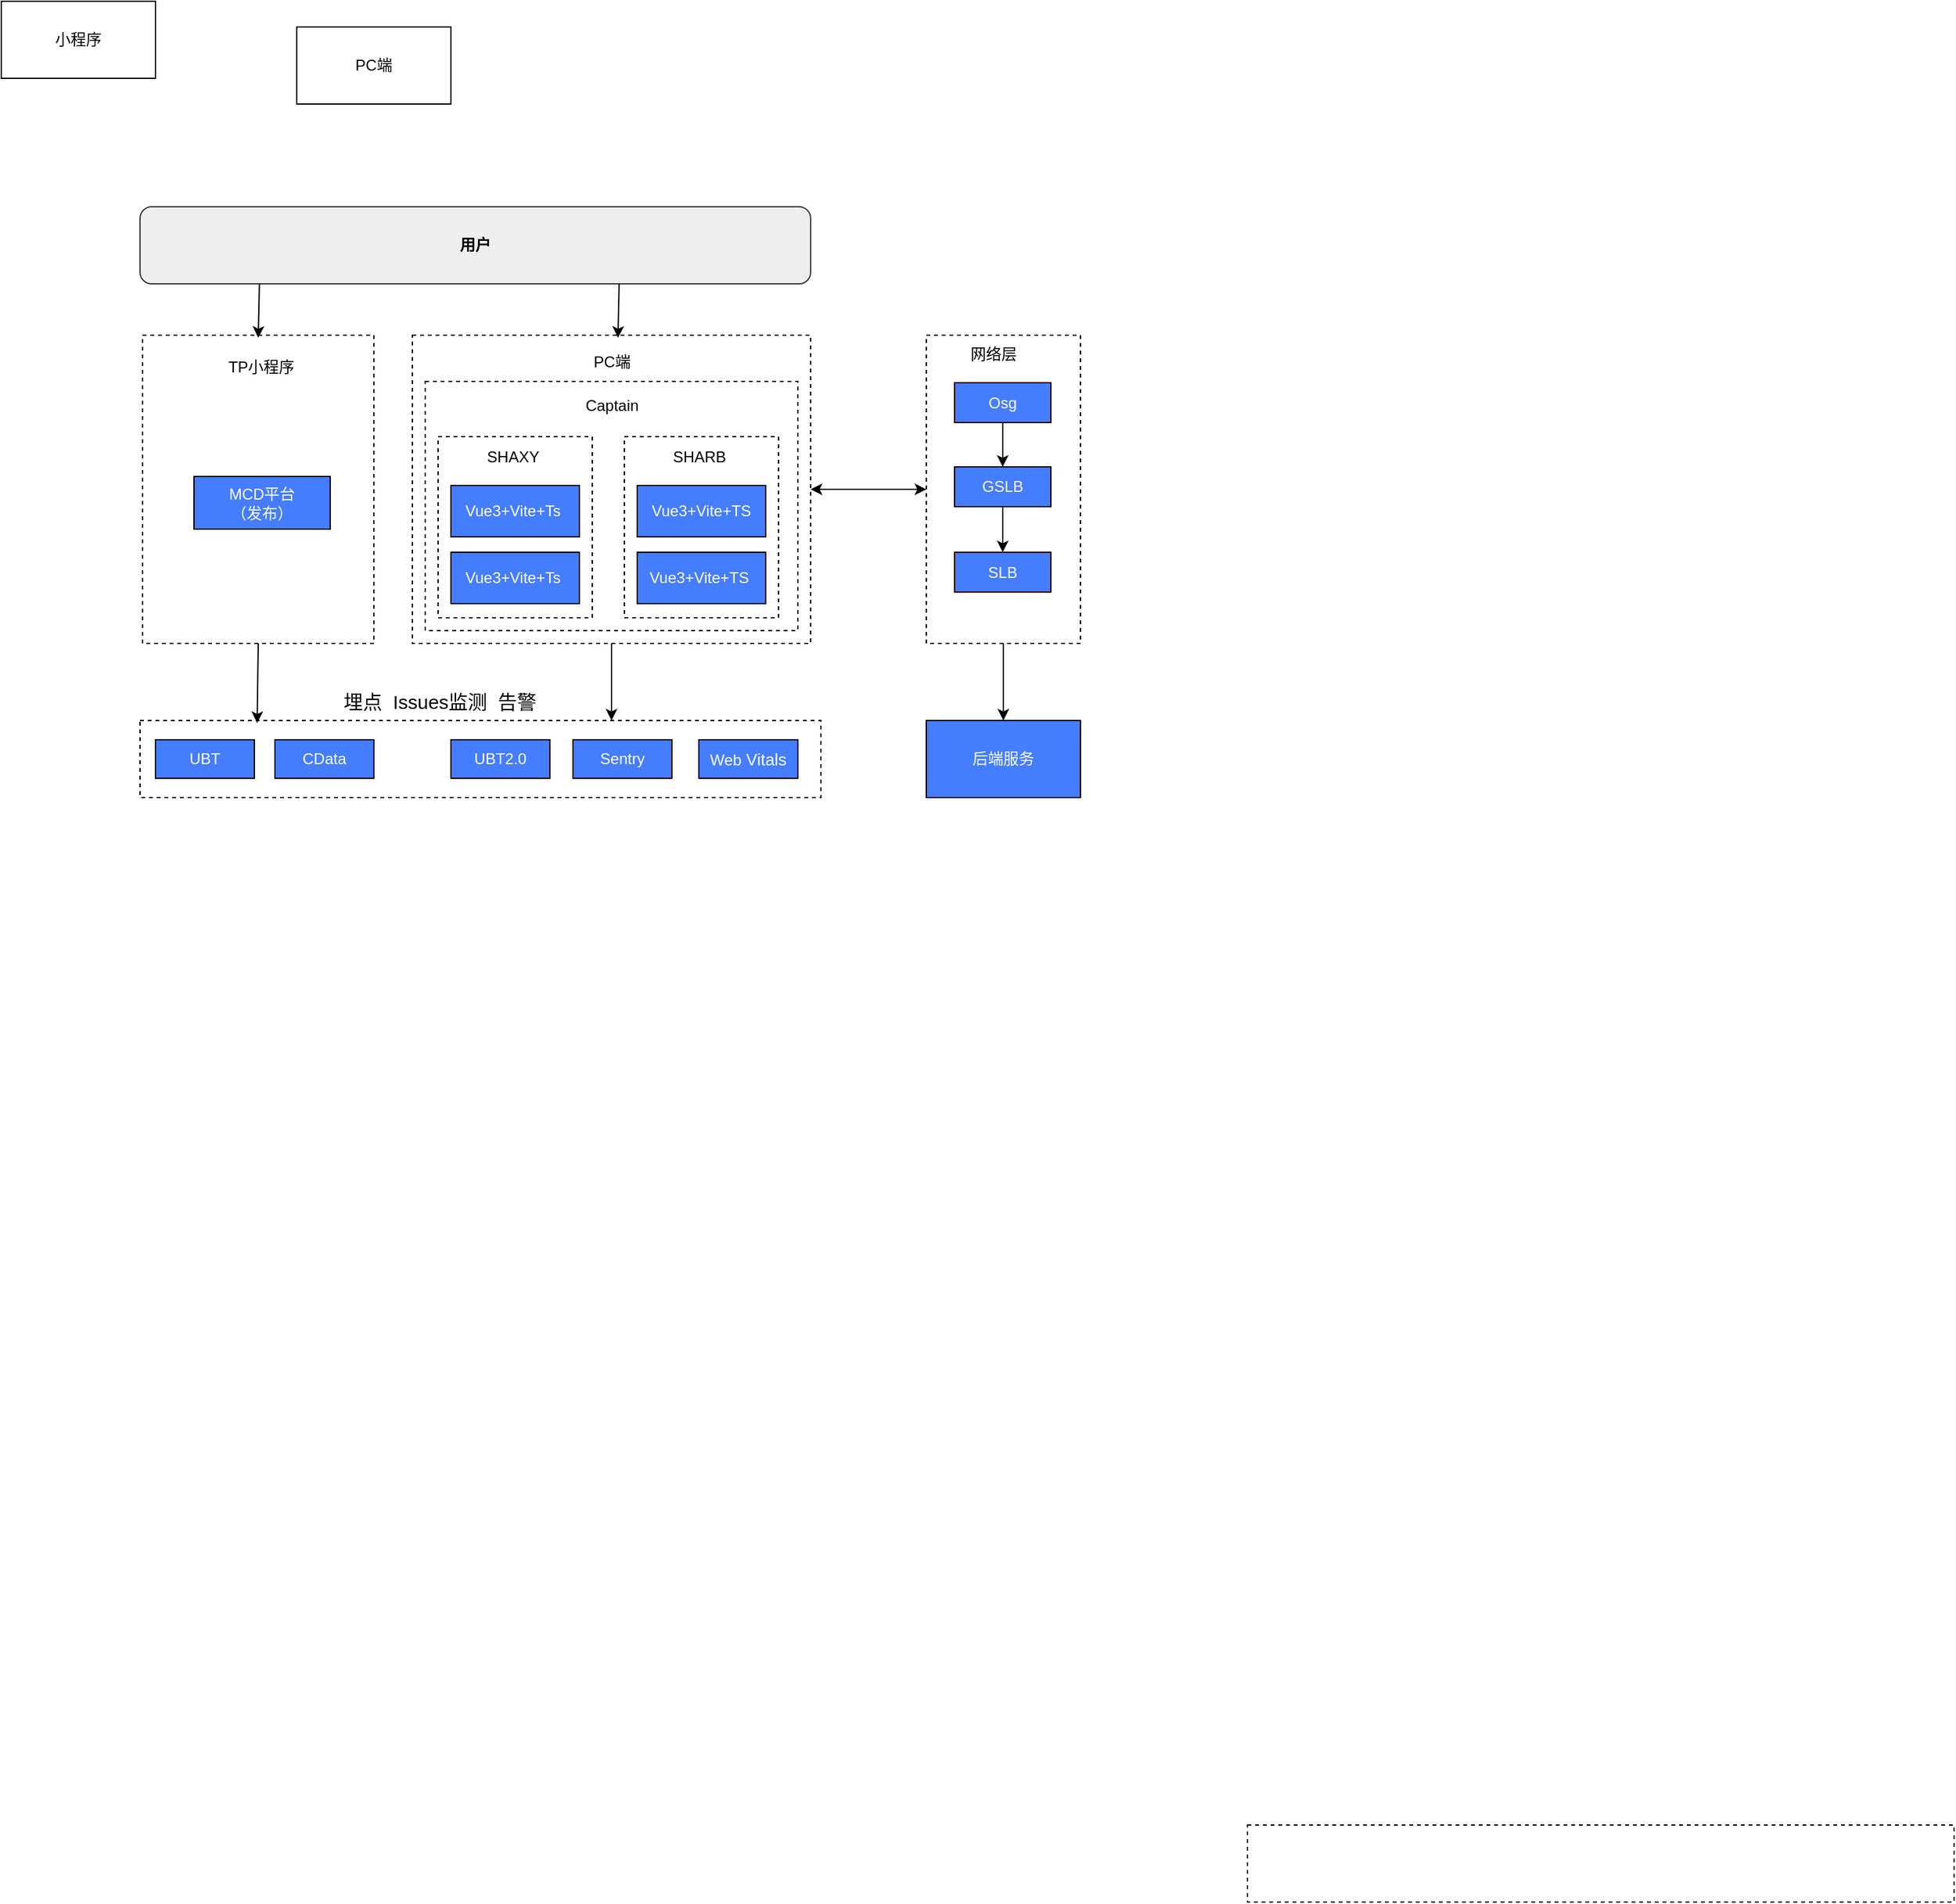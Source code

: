 <mxfile version="21.3.0" type="github">
  <diagram name="第 1 页" id="gq8h_cBBCiNNF4cJcSeH">
    <mxGraphModel dx="1434" dy="764" grid="0" gridSize="10" guides="1" tooltips="1" connect="1" arrows="1" fold="1" page="0" pageScale="1" pageWidth="827" pageHeight="1169" math="0" shadow="0">
      <root>
        <mxCell id="0" />
        <mxCell id="1" parent="0" />
        <mxCell id="z_tKccCH5HloPEAsQqPN-2" value="小程序" style="rounded=0;whiteSpace=wrap;html=1;" vertex="1" parent="1">
          <mxGeometry x="80" y="70" width="120" height="60" as="geometry" />
        </mxCell>
        <mxCell id="z_tKccCH5HloPEAsQqPN-3" value="PC端" style="rounded=0;whiteSpace=wrap;html=1;" vertex="1" parent="1">
          <mxGeometry x="310" y="90" width="120" height="60" as="geometry" />
        </mxCell>
        <mxCell id="z_tKccCH5HloPEAsQqPN-5" value="" style="rounded=0;whiteSpace=wrap;html=1;dashed=1;fillColor=none;" vertex="1" parent="1">
          <mxGeometry x="190" y="330" width="180" height="240" as="geometry" />
        </mxCell>
        <mxCell id="z_tKccCH5HloPEAsQqPN-4" value="&lt;font color=&quot;#ffffff&quot;&gt;MCD平台&lt;br&gt;（发布）&lt;br&gt;&lt;/font&gt;" style="rounded=0;whiteSpace=wrap;html=1;fillColor=#457DFF;" vertex="1" parent="1">
          <mxGeometry x="230" y="440" width="106" height="41" as="geometry" />
        </mxCell>
        <mxCell id="z_tKccCH5HloPEAsQqPN-6" value="TP小程序" style="text;html=1;align=center;verticalAlign=middle;resizable=0;points=[];autosize=1;strokeColor=none;fillColor=none;" vertex="1" parent="1">
          <mxGeometry x="241.5" y="340" width="80" height="30" as="geometry" />
        </mxCell>
        <mxCell id="z_tKccCH5HloPEAsQqPN-7" value="" style="rounded=0;whiteSpace=wrap;html=1;dashed=1;fillColor=none;" vertex="1" parent="1">
          <mxGeometry x="400" y="330" width="310" height="240" as="geometry" />
        </mxCell>
        <mxCell id="z_tKccCH5HloPEAsQqPN-9" value="PC端" style="text;html=1;align=center;verticalAlign=middle;resizable=0;points=[];autosize=1;strokeColor=none;fillColor=none;" vertex="1" parent="1">
          <mxGeometry x="525" y="336" width="60" height="30" as="geometry" />
        </mxCell>
        <mxCell id="z_tKccCH5HloPEAsQqPN-10" value="" style="rounded=0;whiteSpace=wrap;html=1;fillColor=none;dashed=1;" vertex="1" parent="1">
          <mxGeometry x="410" y="366" width="290" height="194" as="geometry" />
        </mxCell>
        <mxCell id="z_tKccCH5HloPEAsQqPN-11" value="Captain" style="text;html=1;align=center;verticalAlign=middle;resizable=0;points=[];autosize=1;strokeColor=none;fillColor=none;" vertex="1" parent="1">
          <mxGeometry x="520" y="370" width="70" height="30" as="geometry" />
        </mxCell>
        <mxCell id="z_tKccCH5HloPEAsQqPN-12" value="" style="whiteSpace=wrap;html=1;dashed=1;fillColor=none;" vertex="1" parent="1">
          <mxGeometry x="420" y="409" width="120" height="141" as="geometry" />
        </mxCell>
        <mxCell id="z_tKccCH5HloPEAsQqPN-13" value="SHAXY" style="text;html=1;align=center;verticalAlign=middle;resizable=0;points=[];autosize=1;strokeColor=none;fillColor=none;" vertex="1" parent="1">
          <mxGeometry x="443" y="410" width="70" height="30" as="geometry" />
        </mxCell>
        <mxCell id="z_tKccCH5HloPEAsQqPN-15" value="&lt;font color=&quot;#ffffff&quot;&gt;Vue3+Vite+Ts&amp;nbsp;&lt;/font&gt;" style="rounded=0;whiteSpace=wrap;html=1;fillColor=#457DFF;" vertex="1" parent="1">
          <mxGeometry x="430" y="447" width="100" height="40" as="geometry" />
        </mxCell>
        <mxCell id="z_tKccCH5HloPEAsQqPN-16" value="&lt;font color=&quot;#ffffff&quot;&gt;Vue3+Vite+Ts&amp;nbsp;&lt;/font&gt;" style="rounded=0;whiteSpace=wrap;html=1;fillColor=#457DFF;" vertex="1" parent="1">
          <mxGeometry x="430" y="499" width="100" height="40" as="geometry" />
        </mxCell>
        <mxCell id="z_tKccCH5HloPEAsQqPN-17" value="" style="whiteSpace=wrap;html=1;dashed=1;fillColor=none;" vertex="1" parent="1">
          <mxGeometry x="565" y="409" width="120" height="141" as="geometry" />
        </mxCell>
        <mxCell id="z_tKccCH5HloPEAsQqPN-18" value="SHARB" style="text;html=1;align=center;verticalAlign=middle;resizable=0;points=[];autosize=1;strokeColor=none;fillColor=none;" vertex="1" parent="1">
          <mxGeometry x="588" y="410" width="70" height="30" as="geometry" />
        </mxCell>
        <mxCell id="z_tKccCH5HloPEAsQqPN-19" value="&lt;font color=&quot;#ffffff&quot;&gt;Vue3+Vite+TS&lt;/font&gt;" style="rounded=0;whiteSpace=wrap;html=1;fillColor=#457DFF;" vertex="1" parent="1">
          <mxGeometry x="575" y="447" width="100" height="40" as="geometry" />
        </mxCell>
        <mxCell id="z_tKccCH5HloPEAsQqPN-20" value="&lt;font color=&quot;#ffffff&quot;&gt;Vue3+Vite+TS&amp;nbsp;&lt;/font&gt;" style="rounded=0;whiteSpace=wrap;html=1;fillColor=#457DFF;" vertex="1" parent="1">
          <mxGeometry x="575" y="499" width="100" height="40" as="geometry" />
        </mxCell>
        <mxCell id="z_tKccCH5HloPEAsQqPN-25" value="" style="rounded=0;whiteSpace=wrap;html=1;dashed=1;" vertex="1" parent="1">
          <mxGeometry x="1050" y="1490" width="550" height="60" as="geometry" />
        </mxCell>
        <mxCell id="z_tKccCH5HloPEAsQqPN-26" value="" style="endArrow=classic;html=1;rounded=0;exitX=0.5;exitY=1;exitDx=0;exitDy=0;entryX=0.172;entryY=0.033;entryDx=0;entryDy=0;entryPerimeter=0;" edge="1" parent="1" source="z_tKccCH5HloPEAsQqPN-5" target="z_tKccCH5HloPEAsQqPN-27">
          <mxGeometry width="50" height="50" relative="1" as="geometry">
            <mxPoint x="390" y="440" as="sourcePoint" />
            <mxPoint x="250" y="650" as="targetPoint" />
          </mxGeometry>
        </mxCell>
        <mxCell id="z_tKccCH5HloPEAsQqPN-27" value="" style="rounded=0;whiteSpace=wrap;html=1;fillColor=none;dashed=1;" vertex="1" parent="1">
          <mxGeometry x="188" y="630" width="530" height="60" as="geometry" />
        </mxCell>
        <mxCell id="z_tKccCH5HloPEAsQqPN-28" value="" style="endArrow=classic;html=1;rounded=0;exitX=0.5;exitY=1;exitDx=0;exitDy=0;" edge="1" parent="1" source="z_tKccCH5HloPEAsQqPN-7" target="z_tKccCH5HloPEAsQqPN-27">
          <mxGeometry width="50" height="50" relative="1" as="geometry">
            <mxPoint x="250" y="500" as="sourcePoint" />
            <mxPoint x="251" y="630" as="targetPoint" />
            <Array as="points">
              <mxPoint x="555" y="630" />
            </Array>
          </mxGeometry>
        </mxCell>
        <mxCell id="z_tKccCH5HloPEAsQqPN-29" value="埋点&amp;nbsp; Issues监测&amp;nbsp; 告警" style="text;html=1;align=center;verticalAlign=middle;resizable=0;points=[];autosize=1;strokeColor=none;fillColor=none;fontSize=15;" vertex="1" parent="1">
          <mxGeometry x="336" y="600" width="170" height="30" as="geometry" />
        </mxCell>
        <mxCell id="z_tKccCH5HloPEAsQqPN-30" value="UBT" style="rounded=0;whiteSpace=wrap;html=1;fillColor=#457DFF;fontColor=#FFFFFF;" vertex="1" parent="1">
          <mxGeometry x="200" y="645" width="77" height="30" as="geometry" />
        </mxCell>
        <mxCell id="z_tKccCH5HloPEAsQqPN-31" value="CData" style="rounded=0;whiteSpace=wrap;html=1;fillColor=#457DFF;fontColor=#FFFFFF;" vertex="1" parent="1">
          <mxGeometry x="293" y="645" width="77" height="30" as="geometry" />
        </mxCell>
        <mxCell id="z_tKccCH5HloPEAsQqPN-32" value="UBT2.0" style="rounded=0;whiteSpace=wrap;html=1;fillColor=#457DFF;fontColor=#FFFFFF;" vertex="1" parent="1">
          <mxGeometry x="430" y="645" width="77" height="30" as="geometry" />
        </mxCell>
        <mxCell id="z_tKccCH5HloPEAsQqPN-33" value="Sentry" style="rounded=0;whiteSpace=wrap;html=1;fillColor=#457DFF;fontColor=#FFFFFF;" vertex="1" parent="1">
          <mxGeometry x="525" y="645" width="77" height="30" as="geometry" />
        </mxCell>
        <mxCell id="z_tKccCH5HloPEAsQqPN-34" value="Web&lt;span style=&quot;font-family: Arial, sans-serif; font-size: 13px; text-align: start;&quot;&gt;&amp;nbsp;Vitals&lt;/span&gt;" style="rounded=0;whiteSpace=wrap;html=1;fillColor=#457DFF;fontColor=#FFFFFF;" vertex="1" parent="1">
          <mxGeometry x="623" y="645" width="77" height="30" as="geometry" />
        </mxCell>
        <mxCell id="z_tKccCH5HloPEAsQqPN-48" value="" style="edgeStyle=orthogonalEdgeStyle;rounded=0;orthogonalLoop=1;jettySize=auto;html=1;" edge="1" parent="1" source="z_tKccCH5HloPEAsQqPN-35" target="z_tKccCH5HloPEAsQqPN-47">
          <mxGeometry relative="1" as="geometry" />
        </mxCell>
        <mxCell id="z_tKccCH5HloPEAsQqPN-35" value="" style="rounded=0;whiteSpace=wrap;html=1;dashed=1;fillColor=none;" vertex="1" parent="1">
          <mxGeometry x="800" y="330" width="120" height="240" as="geometry" />
        </mxCell>
        <mxCell id="z_tKccCH5HloPEAsQqPN-36" value="网络层" style="text;html=1;align=center;verticalAlign=middle;resizable=0;points=[];autosize=1;strokeColor=none;fillColor=none;" vertex="1" parent="1">
          <mxGeometry x="817" y="330" width="70" height="30" as="geometry" />
        </mxCell>
        <mxCell id="z_tKccCH5HloPEAsQqPN-40" value="" style="edgeStyle=orthogonalEdgeStyle;rounded=0;orthogonalLoop=1;jettySize=auto;html=1;" edge="1" parent="1" source="z_tKccCH5HloPEAsQqPN-38" target="z_tKccCH5HloPEAsQqPN-39">
          <mxGeometry relative="1" as="geometry" />
        </mxCell>
        <mxCell id="z_tKccCH5HloPEAsQqPN-38" value="&lt;font color=&quot;#ffffff&quot;&gt;Osg&lt;/font&gt;" style="rounded=0;whiteSpace=wrap;html=1;strokeColor=#330000;fillColor=#457DFF;" vertex="1" parent="1">
          <mxGeometry x="822" y="367" width="75" height="31" as="geometry" />
        </mxCell>
        <mxCell id="z_tKccCH5HloPEAsQqPN-42" value="" style="edgeStyle=orthogonalEdgeStyle;rounded=0;orthogonalLoop=1;jettySize=auto;html=1;" edge="1" parent="1" source="z_tKccCH5HloPEAsQqPN-39" target="z_tKccCH5HloPEAsQqPN-41">
          <mxGeometry relative="1" as="geometry" />
        </mxCell>
        <mxCell id="z_tKccCH5HloPEAsQqPN-39" value="&lt;font color=&quot;#ffffff&quot;&gt;GSLB&lt;/font&gt;" style="whiteSpace=wrap;html=1;rounded=0;fillColor=#457DFF;" vertex="1" parent="1">
          <mxGeometry x="822" y="432.5" width="75" height="31" as="geometry" />
        </mxCell>
        <mxCell id="z_tKccCH5HloPEAsQqPN-41" value="SLB" style="whiteSpace=wrap;html=1;rounded=0;fillColor=#457DFF;strokeColor=#330000;fontColor=#FFFFFF;" vertex="1" parent="1">
          <mxGeometry x="822" y="499" width="75" height="31" as="geometry" />
        </mxCell>
        <mxCell id="z_tKccCH5HloPEAsQqPN-46" value="" style="endArrow=classic;startArrow=classic;html=1;rounded=0;entryX=0;entryY=0.5;entryDx=0;entryDy=0;exitX=1;exitY=0.5;exitDx=0;exitDy=0;" edge="1" parent="1" source="z_tKccCH5HloPEAsQqPN-7" target="z_tKccCH5HloPEAsQqPN-35">
          <mxGeometry width="50" height="50" relative="1" as="geometry">
            <mxPoint x="750" y="440" as="sourcePoint" />
            <mxPoint x="800" y="390" as="targetPoint" />
          </mxGeometry>
        </mxCell>
        <mxCell id="z_tKccCH5HloPEAsQqPN-47" value="&lt;font color=&quot;#ffffff&quot;&gt;后端服务&lt;/font&gt;" style="rounded=0;whiteSpace=wrap;html=1;fillColor=#457DFF;" vertex="1" parent="1">
          <mxGeometry x="800" y="630" width="120" height="60" as="geometry" />
        </mxCell>
        <mxCell id="z_tKccCH5HloPEAsQqPN-49" value="&lt;b&gt;用户&lt;/b&gt;" style="rounded=1;whiteSpace=wrap;html=1;fillColor=#eeeeee;strokeColor=#36393d;" vertex="1" parent="1">
          <mxGeometry x="188" y="230" width="522" height="60" as="geometry" />
        </mxCell>
        <mxCell id="z_tKccCH5HloPEAsQqPN-50" value="" style="endArrow=classic;html=1;rounded=0;entryX=0.5;entryY=0;entryDx=0;entryDy=0;exitX=0.178;exitY=0.967;exitDx=0;exitDy=0;exitPerimeter=0;" edge="1" parent="1">
          <mxGeometry width="50" height="50" relative="1" as="geometry">
            <mxPoint x="280.916" y="290.02" as="sourcePoint" />
            <mxPoint x="280" y="332" as="targetPoint" />
          </mxGeometry>
        </mxCell>
        <mxCell id="z_tKccCH5HloPEAsQqPN-52" value="" style="endArrow=classic;html=1;rounded=0;entryX=0.5;entryY=0;entryDx=0;entryDy=0;exitX=0.178;exitY=0.967;exitDx=0;exitDy=0;exitPerimeter=0;" edge="1" parent="1">
          <mxGeometry width="50" height="50" relative="1" as="geometry">
            <mxPoint x="560.916" y="290.02" as="sourcePoint" />
            <mxPoint x="560" y="332" as="targetPoint" />
          </mxGeometry>
        </mxCell>
      </root>
    </mxGraphModel>
  </diagram>
</mxfile>
